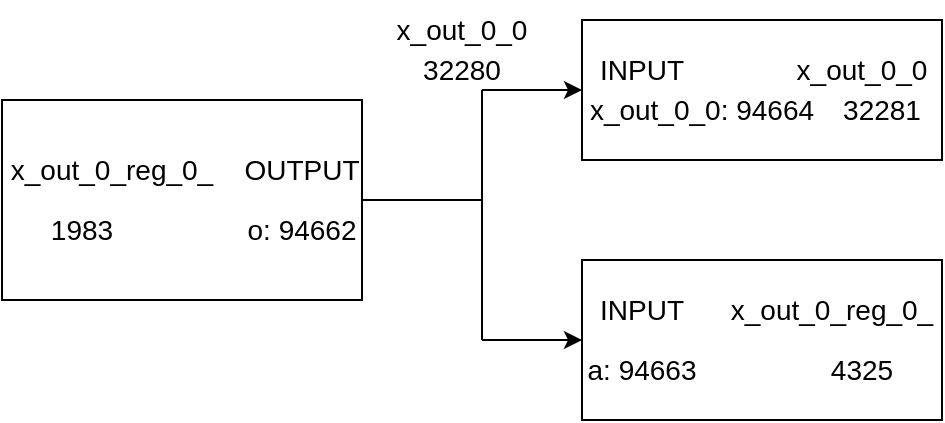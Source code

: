 <mxfile>
    <diagram id="KHCKimthxqoc8yYMF7jz" name="Page-1">
        <mxGraphModel dx="321" dy="851" grid="1" gridSize="10" guides="1" tooltips="1" connect="1" arrows="1" fold="1" page="1" pageScale="1" pageWidth="850" pageHeight="1100" math="0" shadow="0">
            <root>
                <mxCell id="0"/>
                <mxCell id="1" parent="0"/>
                <mxCell id="2" value="" style="rounded=0;whiteSpace=wrap;html=1;fontSize=14;" parent="1" vertex="1">
                    <mxGeometry x="150" y="270" width="180" height="100" as="geometry"/>
                </mxCell>
                <mxCell id="3" value="x_out_0_reg_0_" style="text;html=1;strokeColor=none;fillColor=none;align=center;verticalAlign=middle;whiteSpace=wrap;rounded=0;fontSize=14;" parent="1" vertex="1">
                    <mxGeometry x="150" y="290" width="110" height="30" as="geometry"/>
                </mxCell>
                <mxCell id="4" value="1983" style="text;html=1;strokeColor=none;fillColor=none;align=center;verticalAlign=middle;whiteSpace=wrap;rounded=0;fontSize=14;" parent="1" vertex="1">
                    <mxGeometry x="160" y="320" width="60" height="30" as="geometry"/>
                </mxCell>
                <mxCell id="5" value="OUTPUT" style="text;html=1;strokeColor=none;fillColor=none;align=center;verticalAlign=middle;whiteSpace=wrap;rounded=0;fontSize=14;" parent="1" vertex="1">
                    <mxGeometry x="270" y="290" width="60" height="30" as="geometry"/>
                </mxCell>
                <mxCell id="9" value="o: 94662" style="text;html=1;strokeColor=none;fillColor=none;align=center;verticalAlign=middle;whiteSpace=wrap;rounded=0;fontSize=14;" parent="1" vertex="1">
                    <mxGeometry x="270" y="320" width="60" height="30" as="geometry"/>
                </mxCell>
                <mxCell id="10" value="" style="rounded=0;whiteSpace=wrap;html=1;fontSize=14;" parent="1" vertex="1">
                    <mxGeometry x="440" y="350" width="180" height="80" as="geometry"/>
                </mxCell>
                <mxCell id="11" value="x_out_0_reg_0_" style="text;html=1;strokeColor=none;fillColor=none;align=center;verticalAlign=middle;whiteSpace=wrap;rounded=0;fontSize=14;" parent="1" vertex="1">
                    <mxGeometry x="510" y="360" width="110" height="30" as="geometry"/>
                </mxCell>
                <mxCell id="12" value="a: 94663" style="text;html=1;strokeColor=none;fillColor=none;align=center;verticalAlign=middle;whiteSpace=wrap;rounded=0;fontSize=14;" parent="1" vertex="1">
                    <mxGeometry x="440" y="390" width="60" height="30" as="geometry"/>
                </mxCell>
                <mxCell id="15" value="" style="rounded=0;whiteSpace=wrap;html=1;fontSize=14;" parent="1" vertex="1">
                    <mxGeometry x="440" y="230" width="180" height="70" as="geometry"/>
                </mxCell>
                <mxCell id="16" value="INPUT" style="text;html=1;strokeColor=none;fillColor=none;align=center;verticalAlign=middle;whiteSpace=wrap;rounded=0;fontSize=14;" parent="1" vertex="1">
                    <mxGeometry x="440" y="240" width="60" height="30" as="geometry"/>
                </mxCell>
                <mxCell id="17" value="x_out_0_0: 94664" style="text;html=1;strokeColor=none;fillColor=none;align=center;verticalAlign=middle;whiteSpace=wrap;rounded=0;fontSize=14;" parent="1" vertex="1">
                    <mxGeometry x="440" y="260" width="120" height="30" as="geometry"/>
                </mxCell>
                <mxCell id="18" value="x_out_0_0" style="text;html=1;strokeColor=none;fillColor=none;align=center;verticalAlign=middle;whiteSpace=wrap;rounded=0;fontSize=14;" parent="1" vertex="1">
                    <mxGeometry x="550" y="240" width="60" height="30" as="geometry"/>
                </mxCell>
                <mxCell id="19" value="32281" style="text;html=1;strokeColor=none;fillColor=none;align=center;verticalAlign=middle;whiteSpace=wrap;rounded=0;fontSize=14;" parent="1" vertex="1">
                    <mxGeometry x="560" y="260" width="60" height="30" as="geometry"/>
                </mxCell>
                <mxCell id="20" value="4325" style="text;html=1;strokeColor=none;fillColor=none;align=center;verticalAlign=middle;whiteSpace=wrap;rounded=0;fontSize=14;" parent="1" vertex="1">
                    <mxGeometry x="550" y="390" width="60" height="30" as="geometry"/>
                </mxCell>
                <mxCell id="21" value="INPUT" style="text;html=1;strokeColor=none;fillColor=none;align=center;verticalAlign=middle;whiteSpace=wrap;rounded=0;fontSize=14;" parent="1" vertex="1">
                    <mxGeometry x="440" y="360" width="60" height="30" as="geometry"/>
                </mxCell>
                <mxCell id="22" value="" style="endArrow=none;html=1;exitX=1;exitY=0.5;exitDx=0;exitDy=0;endFill=0;fontSize=14;" parent="1" source="2" edge="1">
                    <mxGeometry width="50" height="50" relative="1" as="geometry">
                        <mxPoint x="380" y="450" as="sourcePoint"/>
                        <mxPoint x="390" y="320" as="targetPoint"/>
                    </mxGeometry>
                </mxCell>
                <mxCell id="23" value="" style="endArrow=none;html=1;fontSize=14;" parent="1" edge="1">
                    <mxGeometry width="50" height="50" relative="1" as="geometry">
                        <mxPoint x="390" y="390" as="sourcePoint"/>
                        <mxPoint x="390" y="265" as="targetPoint"/>
                    </mxGeometry>
                </mxCell>
                <mxCell id="24" value="" style="endArrow=classic;html=1;entryX=0;entryY=0.5;entryDx=0;entryDy=0;fontSize=14;" parent="1" target="15" edge="1">
                    <mxGeometry width="50" height="50" relative="1" as="geometry">
                        <mxPoint x="390" y="265" as="sourcePoint"/>
                        <mxPoint x="410" y="250" as="targetPoint"/>
                    </mxGeometry>
                </mxCell>
                <mxCell id="26" value="" style="endArrow=classic;html=1;entryX=0;entryY=0.5;entryDx=0;entryDy=0;fontSize=14;" parent="1" target="10" edge="1">
                    <mxGeometry width="50" height="50" relative="1" as="geometry">
                        <mxPoint x="390" y="390" as="sourcePoint"/>
                        <mxPoint x="420" y="400" as="targetPoint"/>
                    </mxGeometry>
                </mxCell>
                <mxCell id="27" value="x_out_0_0" style="text;html=1;strokeColor=none;fillColor=none;align=center;verticalAlign=middle;whiteSpace=wrap;rounded=0;fontSize=14;" parent="1" vertex="1">
                    <mxGeometry x="350" y="220" width="60" height="30" as="geometry"/>
                </mxCell>
                <mxCell id="28" value="32280" style="text;html=1;strokeColor=none;fillColor=none;align=center;verticalAlign=middle;whiteSpace=wrap;rounded=0;fontSize=14;" parent="1" vertex="1">
                    <mxGeometry x="350" y="240" width="60" height="30" as="geometry"/>
                </mxCell>
            </root>
        </mxGraphModel>
    </diagram>
</mxfile>